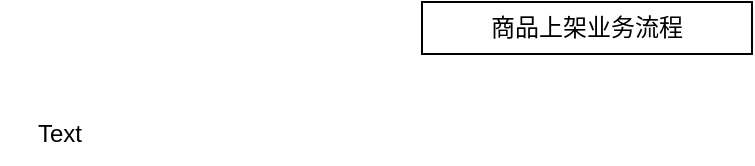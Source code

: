 <mxfile version="16.6.2" type="github" pages="5">
  <diagram id="Cl9Hr2QRYbMqXGNqs11D" name="商品上架流程">
    <mxGraphModel dx="1102" dy="580" grid="0" gridSize="10" guides="1" tooltips="1" connect="1" arrows="1" fold="1" page="1" pageScale="1" pageWidth="827" pageHeight="1169" math="0" shadow="0">
      <root>
        <mxCell id="0" />
        <mxCell id="1" parent="0" />
        <mxCell id="KSnNOrh2rsV5-j1ARtiQ-1" value="商品上架业务流程" style="text;html=1;strokeColor=default;fillColor=none;align=center;verticalAlign=middle;whiteSpace=wrap;rounded=0;" parent="1" vertex="1">
          <mxGeometry x="331" y="14" width="165" height="26" as="geometry" />
        </mxCell>
        <mxCell id="KSnNOrh2rsV5-j1ARtiQ-2" value="Text" style="text;html=1;strokeColor=none;fillColor=none;align=center;verticalAlign=middle;whiteSpace=wrap;rounded=0;" parent="1" vertex="1">
          <mxGeometry x="120" y="65" width="60" height="30" as="geometry" />
        </mxCell>
      </root>
    </mxGraphModel>
  </diagram>
  <diagram id="i92HW4FgJUaYo7ypi4_r" name="商品列表">
    <mxGraphModel dx="1102" dy="546" grid="0" gridSize="10" guides="1" tooltips="1" connect="1" arrows="1" fold="1" page="1" pageScale="1" pageWidth="827" pageHeight="1169" math="0" shadow="0">
      <root>
        <mxCell id="TdMcCanm9ETzJff26oj4-0" />
        <mxCell id="TdMcCanm9ETzJff26oj4-1" parent="TdMcCanm9ETzJff26oj4-0" />
      </root>
    </mxGraphModel>
  </diagram>
  <diagram id="3cgv8FoE5RnbXRwzFSbP" name="商品详情">
    <mxGraphModel dx="1102" dy="546" grid="0" gridSize="10" guides="1" tooltips="1" connect="1" arrows="1" fold="1" page="1" pageScale="1" pageWidth="827" pageHeight="1169" math="0" shadow="0">
      <root>
        <mxCell id="VU4jEdw7h-9oWDNrhUU1-0" />
        <mxCell id="VU4jEdw7h-9oWDNrhUU1-1" parent="VU4jEdw7h-9oWDNrhUU1-0" />
      </root>
    </mxGraphModel>
  </diagram>
  <diagram id="xEN12LCF4-FKc3KDq75X" name="平台上架">
    <mxGraphModel dx="1102" dy="580" grid="0" gridSize="10" guides="1" tooltips="1" connect="1" arrows="1" fold="1" page="1" pageScale="1" pageWidth="827" pageHeight="1169" math="0" shadow="0">
      <root>
        <mxCell id="LEz3xAUliw1AeJBdXn3Y-0" />
        <mxCell id="LEz3xAUliw1AeJBdXn3Y-1" parent="LEz3xAUliw1AeJBdXn3Y-0" />
        <mxCell id="LEz3xAUliw1AeJBdXn3Y-2" value="" style="rounded=0;whiteSpace=wrap;html=1;strokeColor=default;" parent="LEz3xAUliw1AeJBdXn3Y-1" vertex="1">
          <mxGeometry x="162" y="175" width="205" height="133" as="geometry" />
        </mxCell>
        <mxCell id="LEz3xAUliw1AeJBdXn3Y-14" style="edgeStyle=orthogonalEdgeStyle;rounded=0;orthogonalLoop=1;jettySize=auto;html=1;entryX=1;entryY=0.5;entryDx=0;entryDy=0;" parent="LEz3xAUliw1AeJBdXn3Y-1" source="LEz3xAUliw1AeJBdXn3Y-3" target="LEz3xAUliw1AeJBdXn3Y-2" edge="1">
          <mxGeometry relative="1" as="geometry" />
        </mxCell>
        <mxCell id="LEz3xAUliw1AeJBdXn3Y-3" value="商端" style="rounded=0;whiteSpace=wrap;html=1;strokeColor=default;" parent="LEz3xAUliw1AeJBdXn3Y-1" vertex="1">
          <mxGeometry x="507" y="176" width="170" height="132" as="geometry" />
        </mxCell>
        <mxCell id="LEz3xAUliw1AeJBdXn3Y-7" value="" style="edgeStyle=orthogonalEdgeStyle;rounded=0;orthogonalLoop=1;jettySize=auto;html=1;entryX=0;entryY=0.5;entryDx=0;entryDy=0;" parent="LEz3xAUliw1AeJBdXn3Y-1" target="LEz3xAUliw1AeJBdXn3Y-2" edge="1">
          <mxGeometry relative="1" as="geometry">
            <mxPoint x="64" y="241" as="sourcePoint" />
            <mxPoint x="160" y="187" as="targetPoint" />
          </mxGeometry>
        </mxCell>
        <mxCell id="LEz3xAUliw1AeJBdXn3Y-5" value="平台运营" style="shape=umlActor;verticalLabelPosition=bottom;verticalAlign=top;html=1;outlineConnect=0;strokeColor=default;" parent="LEz3xAUliw1AeJBdXn3Y-1" vertex="1">
          <mxGeometry x="14" y="210.5" width="30" height="60" as="geometry" />
        </mxCell>
        <mxCell id="LEz3xAUliw1AeJBdXn3Y-10" value="1.0 上架平台商品" style="text;html=1;strokeColor=none;fillColor=none;align=center;verticalAlign=middle;whiteSpace=wrap;rounded=0;" parent="LEz3xAUliw1AeJBdXn3Y-1" vertex="1">
          <mxGeometry x="50" y="207" width="103" height="28" as="geometry" />
        </mxCell>
        <mxCell id="LEz3xAUliw1AeJBdXn3Y-12" value="" style="edgeStyle=orthogonalEdgeStyle;rounded=0;orthogonalLoop=1;jettySize=auto;html=1;entryX=0;entryY=0.75;entryDx=0;entryDy=0;" parent="LEz3xAUliw1AeJBdXn3Y-1" target="LEz3xAUliw1AeJBdXn3Y-2" edge="1">
          <mxGeometry relative="1" as="geometry">
            <mxPoint x="63" y="275" as="sourcePoint" />
            <mxPoint x="172" y="215" as="targetPoint" />
            <Array as="points">
              <mxPoint x="63" y="275" />
              <mxPoint x="113" y="275" />
            </Array>
          </mxGeometry>
        </mxCell>
        <mxCell id="LEz3xAUliw1AeJBdXn3Y-13" value="2.0 发布平台商品" style="text;html=1;strokeColor=none;fillColor=none;align=center;verticalAlign=middle;whiteSpace=wrap;rounded=0;" parent="LEz3xAUliw1AeJBdXn3Y-1" vertex="1">
          <mxGeometry x="57" y="243" width="96" height="27" as="geometry" />
        </mxCell>
        <mxCell id="LEz3xAUliw1AeJBdXn3Y-15" value="3.0 上架商户商品（提供货源）" style="text;html=1;strokeColor=none;fillColor=none;align=center;verticalAlign=middle;whiteSpace=wrap;rounded=0;" parent="LEz3xAUliw1AeJBdXn3Y-1" vertex="1">
          <mxGeometry x="376" y="202" width="116" height="29" as="geometry" />
        </mxCell>
        <mxCell id="LEz3xAUliw1AeJBdXn3Y-18" value="平台商品" style="rounded=0;whiteSpace=wrap;html=1;strokeColor=default;" parent="LEz3xAUliw1AeJBdXn3Y-1" vertex="1">
          <mxGeometry x="166" y="228" width="50" height="43" as="geometry" />
        </mxCell>
        <mxCell id="LEz3xAUliw1AeJBdXn3Y-20" style="edgeStyle=orthogonalEdgeStyle;rounded=0;orthogonalLoop=1;jettySize=auto;html=1;exitX=0;exitY=0.5;exitDx=0;exitDy=0;entryX=1;entryY=0.5;entryDx=0;entryDy=0;" parent="LEz3xAUliw1AeJBdXn3Y-1" source="LEz3xAUliw1AeJBdXn3Y-19" target="LEz3xAUliw1AeJBdXn3Y-18" edge="1">
          <mxGeometry relative="1" as="geometry" />
        </mxCell>
        <mxCell id="LEz3xAUliw1AeJBdXn3Y-19" value="商户商品" style="rounded=0;whiteSpace=wrap;html=1;strokeColor=default;" parent="LEz3xAUliw1AeJBdXn3Y-1" vertex="1">
          <mxGeometry x="303" y="227.5" width="50" height="43" as="geometry" />
        </mxCell>
        <mxCell id="LEz3xAUliw1AeJBdXn3Y-21" value="1. 根据规则自动关联" style="text;html=1;strokeColor=none;fillColor=none;align=center;verticalAlign=middle;whiteSpace=wrap;rounded=0;" parent="LEz3xAUliw1AeJBdXn3Y-1" vertex="1">
          <mxGeometry x="234.5" y="210.5" width="60" height="30" as="geometry" />
        </mxCell>
        <mxCell id="LEz3xAUliw1AeJBdXn3Y-22" value="2. 人工手动关联" style="text;html=1;strokeColor=none;fillColor=none;align=center;verticalAlign=middle;whiteSpace=wrap;rounded=0;" parent="LEz3xAUliw1AeJBdXn3Y-1" vertex="1">
          <mxGeometry x="234.5" y="261" width="60" height="30" as="geometry" />
        </mxCell>
      </root>
    </mxGraphModel>
  </diagram>
  <diagram id="p5ps0Y8kZM3xNCXhl5ym" name="价格导入">
    <mxGraphModel dx="2205" dy="725" grid="0" gridSize="10" guides="1" tooltips="1" connect="1" arrows="1" fold="1" page="1" pageScale="1" pageWidth="827" pageHeight="1169" math="0" shadow="0">
      <root>
        <mxCell id="FErHKWFVpBqNwyjONL80-0" />
        <mxCell id="FErHKWFVpBqNwyjONL80-1" parent="FErHKWFVpBqNwyjONL80-0" />
        <mxCell id="FErHKWFVpBqNwyjONL80-4" value="" style="rounded=0;whiteSpace=wrap;html=1;" vertex="1" parent="FErHKWFVpBqNwyjONL80-1">
          <mxGeometry x="-6" y="261" width="757" height="883" as="geometry" />
        </mxCell>
        <mxCell id="FErHKWFVpBqNwyjONL80-8" style="edgeStyle=orthogonalEdgeStyle;rounded=0;orthogonalLoop=1;jettySize=auto;html=1;exitX=1;exitY=0.333;exitDx=0;exitDy=0;exitPerimeter=0;entryX=0.225;entryY=0.002;entryDx=0;entryDy=0;entryPerimeter=0;" edge="1" parent="FErHKWFVpBqNwyjONL80-1" source="FErHKWFVpBqNwyjONL80-3" target="FErHKWFVpBqNwyjONL80-4">
          <mxGeometry relative="1" as="geometry" />
        </mxCell>
        <mxCell id="FErHKWFVpBqNwyjONL80-3" value="价格运营" style="shape=umlActor;verticalLabelPosition=bottom;verticalAlign=top;html=1;outlineConnect=0;" vertex="1" parent="FErHKWFVpBqNwyjONL80-1">
          <mxGeometry x="90" y="40" width="30" height="60" as="geometry" />
        </mxCell>
        <mxCell id="FErHKWFVpBqNwyjONL80-6" value="导入价格" style="text;html=1;strokeColor=none;fillColor=none;align=center;verticalAlign=middle;whiteSpace=wrap;rounded=0;" vertex="1" parent="FErHKWFVpBqNwyjONL80-1">
          <mxGeometry x="210" y="136" width="60" height="30" as="geometry" />
        </mxCell>
        <mxCell id="FErHKWFVpBqNwyjONL80-7" value="" style="shape=curlyBracket;whiteSpace=wrap;html=1;rounded=1;" vertex="1" parent="FErHKWFVpBqNwyjONL80-1">
          <mxGeometry x="279" y="91" width="20" height="120" as="geometry" />
        </mxCell>
        <mxCell id="FErHKWFVpBqNwyjONL80-9" value="sku" style="text;html=1;strokeColor=none;fillColor=none;align=center;verticalAlign=middle;whiteSpace=wrap;rounded=0;" vertex="1" parent="FErHKWFVpBqNwyjONL80-1">
          <mxGeometry x="305" y="80" width="60" height="30" as="geometry" />
        </mxCell>
        <mxCell id="FErHKWFVpBqNwyjONL80-10" value="城市" style="text;html=1;strokeColor=none;fillColor=none;align=center;verticalAlign=middle;whiteSpace=wrap;rounded=0;" vertex="1" parent="FErHKWFVpBqNwyjONL80-1">
          <mxGeometry x="305" y="136" width="60" height="30" as="geometry" />
        </mxCell>
        <mxCell id="FErHKWFVpBqNwyjONL80-11" value="指导价" style="text;html=1;strokeColor=none;fillColor=none;align=center;verticalAlign=middle;whiteSpace=wrap;rounded=0;" vertex="1" parent="FErHKWFVpBqNwyjONL80-1">
          <mxGeometry x="305" y="195" width="60" height="30" as="geometry" />
        </mxCell>
        <mxCell id="FErHKWFVpBqNwyjONL80-30" style="edgeStyle=orthogonalEdgeStyle;rounded=0;orthogonalLoop=1;jettySize=auto;html=1;" edge="1" parent="FErHKWFVpBqNwyjONL80-1" source="FErHKWFVpBqNwyjONL80-22" target="FErHKWFVpBqNwyjONL80-29">
          <mxGeometry relative="1" as="geometry" />
        </mxCell>
        <mxCell id="FErHKWFVpBqNwyjONL80-22" value="SKU是否有效校验" style="rounded=0;whiteSpace=wrap;html=1;" vertex="1" parent="FErHKWFVpBqNwyjONL80-1">
          <mxGeometry x="155" y="298" width="120" height="48" as="geometry" />
        </mxCell>
        <mxCell id="FErHKWFVpBqNwyjONL80-37" style="edgeStyle=orthogonalEdgeStyle;rounded=0;orthogonalLoop=1;jettySize=auto;html=1;exitX=0.5;exitY=1;exitDx=0;exitDy=0;" edge="1" parent="FErHKWFVpBqNwyjONL80-1" source="FErHKWFVpBqNwyjONL80-26">
          <mxGeometry relative="1" as="geometry">
            <mxPoint x="215" y="662" as="targetPoint" />
          </mxGeometry>
        </mxCell>
        <mxCell id="FErHKWFVpBqNwyjONL80-26" value="根据SKU、城市校验价格表中的数据是否存在" style="rounded=0;whiteSpace=wrap;html=1;" vertex="1" parent="FErHKWFVpBqNwyjONL80-1">
          <mxGeometry x="155" y="522" width="120" height="60" as="geometry" />
        </mxCell>
        <mxCell id="FErHKWFVpBqNwyjONL80-31" style="edgeStyle=orthogonalEdgeStyle;rounded=0;orthogonalLoop=1;jettySize=auto;html=1;exitX=0.5;exitY=1;exitDx=0;exitDy=0;" edge="1" parent="FErHKWFVpBqNwyjONL80-1" source="FErHKWFVpBqNwyjONL80-29" target="FErHKWFVpBqNwyjONL80-26">
          <mxGeometry relative="1" as="geometry" />
        </mxCell>
        <mxCell id="FErHKWFVpBqNwyjONL80-34" style="edgeStyle=orthogonalEdgeStyle;rounded=0;orthogonalLoop=1;jettySize=auto;html=1;entryX=0;entryY=0.5;entryDx=0;entryDy=0;entryPerimeter=0;exitX=0;exitY=0.5;exitDx=0;exitDy=0;" edge="1" parent="FErHKWFVpBqNwyjONL80-1" source="FErHKWFVpBqNwyjONL80-29" target="FErHKWFVpBqNwyjONL80-33">
          <mxGeometry relative="1" as="geometry">
            <Array as="points">
              <mxPoint x="81" y="414" />
              <mxPoint x="81" y="1001" />
            </Array>
          </mxGeometry>
        </mxCell>
        <mxCell id="FErHKWFVpBqNwyjONL80-29" value="校验通过？" style="rhombus;whiteSpace=wrap;html=1;" vertex="1" parent="FErHKWFVpBqNwyjONL80-1">
          <mxGeometry x="175" y="374" width="80" height="80" as="geometry" />
        </mxCell>
        <mxCell id="FErHKWFVpBqNwyjONL80-32" value="Y" style="text;html=1;strokeColor=none;fillColor=none;align=center;verticalAlign=middle;whiteSpace=wrap;rounded=0;" vertex="1" parent="FErHKWFVpBqNwyjONL80-1">
          <mxGeometry x="201" y="481" width="61" height="31" as="geometry" />
        </mxCell>
        <mxCell id="FErHKWFVpBqNwyjONL80-33" value="结束" style="strokeWidth=2;html=1;shape=mxgraph.flowchart.terminator;whiteSpace=wrap;" vertex="1" parent="FErHKWFVpBqNwyjONL80-1">
          <mxGeometry x="165" y="971" width="100" height="60" as="geometry" />
        </mxCell>
        <mxCell id="FErHKWFVpBqNwyjONL80-35" value="N" style="text;html=1;strokeColor=none;fillColor=none;align=center;verticalAlign=middle;whiteSpace=wrap;rounded=0;" vertex="1" parent="FErHKWFVpBqNwyjONL80-1">
          <mxGeometry x="107" y="380" width="60" height="30" as="geometry" />
        </mxCell>
        <mxCell id="FErHKWFVpBqNwyjONL80-40" style="edgeStyle=orthogonalEdgeStyle;rounded=0;orthogonalLoop=1;jettySize=auto;html=1;" edge="1" parent="FErHKWFVpBqNwyjONL80-1" source="FErHKWFVpBqNwyjONL80-36" target="FErHKWFVpBqNwyjONL80-39">
          <mxGeometry relative="1" as="geometry" />
        </mxCell>
        <mxCell id="FErHKWFVpBqNwyjONL80-44" style="edgeStyle=orthogonalEdgeStyle;rounded=0;orthogonalLoop=1;jettySize=auto;html=1;exitX=1;exitY=0.5;exitDx=0;exitDy=0;" edge="1" parent="FErHKWFVpBqNwyjONL80-1" source="FErHKWFVpBqNwyjONL80-36" target="FErHKWFVpBqNwyjONL80-42">
          <mxGeometry relative="1" as="geometry" />
        </mxCell>
        <mxCell id="FErHKWFVpBqNwyjONL80-36" value="存在？" style="rhombus;whiteSpace=wrap;html=1;" vertex="1" parent="FErHKWFVpBqNwyjONL80-1">
          <mxGeometry x="175" y="660" width="80" height="80" as="geometry" />
        </mxCell>
        <mxCell id="FErHKWFVpBqNwyjONL80-46" style="edgeStyle=orthogonalEdgeStyle;rounded=0;orthogonalLoop=1;jettySize=auto;html=1;" edge="1" parent="FErHKWFVpBqNwyjONL80-1" source="FErHKWFVpBqNwyjONL80-39" target="FErHKWFVpBqNwyjONL80-33">
          <mxGeometry relative="1" as="geometry" />
        </mxCell>
        <mxCell id="FErHKWFVpBqNwyjONL80-39" value="更新价格数据为待审核，插入新待确认的指导价（审核通过后， 将该记录中的数据放入指导价的记录中）" style="rounded=0;whiteSpace=wrap;html=1;" vertex="1" parent="FErHKWFVpBqNwyjONL80-1">
          <mxGeometry x="136.5" y="794" width="157" height="113" as="geometry" />
        </mxCell>
        <mxCell id="FErHKWFVpBqNwyjONL80-41" value="Y" style="text;html=1;strokeColor=none;fillColor=none;align=center;verticalAlign=middle;whiteSpace=wrap;rounded=0;" vertex="1" parent="FErHKWFVpBqNwyjONL80-1">
          <mxGeometry x="194" y="757" width="61" height="31" as="geometry" />
        </mxCell>
        <mxCell id="FErHKWFVpBqNwyjONL80-47" style="edgeStyle=orthogonalEdgeStyle;rounded=0;orthogonalLoop=1;jettySize=auto;html=1;entryX=1;entryY=0.5;entryDx=0;entryDy=0;entryPerimeter=0;exitX=0.5;exitY=1;exitDx=0;exitDy=0;" edge="1" parent="FErHKWFVpBqNwyjONL80-1" source="FErHKWFVpBqNwyjONL80-42" target="FErHKWFVpBqNwyjONL80-33">
          <mxGeometry relative="1" as="geometry" />
        </mxCell>
        <mxCell id="FErHKWFVpBqNwyjONL80-42" value="插入新的价格数据（指导价格），设置状态为待审核" style="rounded=0;whiteSpace=wrap;html=1;" vertex="1" parent="FErHKWFVpBqNwyjONL80-1">
          <mxGeometry x="354" y="797" width="120" height="60" as="geometry" />
        </mxCell>
        <mxCell id="FErHKWFVpBqNwyjONL80-45" value="N" style="text;html=1;strokeColor=none;fillColor=none;align=center;verticalAlign=middle;whiteSpace=wrap;rounded=0;" vertex="1" parent="FErHKWFVpBqNwyjONL80-1">
          <mxGeometry x="248" y="699" width="61" height="31" as="geometry" />
        </mxCell>
      </root>
    </mxGraphModel>
  </diagram>
</mxfile>
